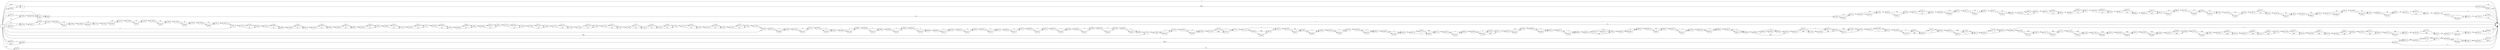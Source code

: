 digraph {
	graph [rankdir=LR]
	node [shape=rectangle]
	2 -> 5560 [label=2559]
	5560 -> 1 [label=40]
	5560 -> 5982 [label=2519]
	5982 -> 1 [label=2519]
	5983 -> 6008 [label=50]
	6008 -> 6129 [label=52]
	6129 -> 6150 [label=50]
	6129 -> 28162 [label=2]
	6150 -> 6218 [label=52]
	6218 -> 6239 [label=50]
	6218 -> 28182 [label=2]
	6239 -> 6285 [label=52]
	6285 -> 6306 [label=50]
	6285 -> 28202 [label=2]
	6306 -> 6315 [label=52]
	6315 -> 6336 [label=50]
	6315 -> 28222 [label=2]
	6336 -> 6339 [label=52]
	6339 -> 6402 [label=50]
	6339 -> 28284 [label=2]
	6402 -> 6417 [label=52]
	6417 -> 6438 [label=50]
	6417 -> 28304 [label=2]
	6438 -> 6447 [label=52]
	6447 -> 6468 [label=50]
	6447 -> 28324 [label=2]
	6468 -> 6534 [label=52]
	6534 -> 6555 [label=50]
	6534 -> 28344 [label=2]
	6555 -> 6561 [label=52]
	6561 -> 6582 [label=50]
	6561 -> 28364 [label=2]
	6582 -> 6666 [label=52]
	6666 -> 6687 [label=50]
	6666 -> 28384 [label=2]
	6687 -> 6738 [label=52]
	6738 -> 6759 [label=50]
	6738 -> 28404 [label=2]
	6759 -> 6867 [label=52]
	6867 -> 6888 [label=50]
	6867 -> 28424 [label=2]
	6888 -> 6897 [label=52]
	6897 -> 6921 [label=50]
	6897 -> 28447 [label=2]
	6921 -> 6948 [label=50]
	6921 -> 28473 [label=2]
	6948 -> 7281 [label=52]
	7281 -> 7308 [label=50]
	7281 -> 28499 [label=2]
	7308 -> 7330 [label=50]
	7308 -> 28520 [label=2]
	7330 -> 7338 [label=52]
	7338 -> 7359 [label=50]
	7338 -> 28540 [label=2]
	7359 -> 7387 [label=52]
	7387 -> 7425 [label=50]
	7387 -> 28577 [label=2]
	7425 -> 7520 [label=52]
	7520 -> 7569 [label=50]
	7520 -> 28625 [label=2]
	7569 -> 7598 [label=52]
	7598 -> 7619 [label=50]
	7598 -> 28645 [label=2]
	7619 -> 7657 [label=52]
	7657 -> 7678 [label=50]
	7657 -> 28665 [label=2]
	7678 -> 7830 [label=52]
	7830 -> 7851 [label=50]
	7830 -> 28685 [label=2]
	7851 -> 8063 [label=52]
	8063 -> 8084 [label=50]
	8063 -> 28705 [label=2]
	8084 -> 8141 [label=52]
	8141 -> 8162 [label=50]
	8141 -> 28725 [label=2]
	8162 -> 8199 [label=52]
	8199 -> 8703 [label=50]
	8199 -> 1 [label=2]
	8703 -> 8724 [label=1]
	8703 -> 18183 [label=49]
	8724 -> 11744 [label=50]
	11744 -> 1 [label=49]
	11744 -> 11963 [label=1]
	11963 -> 1 [label=1]
	11973 -> 12001 [label=82]
	12001 -> 12033 [label=81]
	12001 -> 44265 [label=1]
	12033 -> 12063 [label=82]
	12063 -> 12096 [label=81]
	12063 -> 44297 [label=1]
	12096 -> 12099 [label=82]
	12099 -> 12133 [label=81]
	12099 -> 44330 [label=1]
	12133 -> 12204 [label=82]
	12204 -> 12225 [label=81]
	12204 -> 44350 [label=1]
	12225 -> 12266 [label=82]
	12266 -> 12339 [label=81]
	12266 -> 44422 [label=1]
	12339 -> 12368 [label=82]
	12368 -> 12389 [label=81]
	12368 -> 44442 [label=1]
	12389 -> 12393 [label=82]
	12393 -> 13346 [label=81]
	12393 -> 45394 [label=1]
	13346 -> 13349 [label=82]
	13349 -> 13421 [label=81]
	13349 -> 45465 [label=1]
	13421 -> 13424 [label=82]
	13424 -> 16217 [label=81]
	13424 -> 1 [label=1]
	16217 -> 16274 [label=84]
	16274 -> 16295 [label=81]
	16274 -> 34749 [label=3]
	16295 -> 16412 [label=84]
	16412 -> 16469 [label=81]
	16412 -> 34805 [label=3]
	16469 -> 16490 [label=84]
	16490 -> 16511 [label=81]
	16490 -> 34825 [label=3]
	16511 -> 16520 [label=84]
	16520 -> 16550 [label=81]
	16520 -> 34854 [label=3]
	16550 -> 16586 [label=84]
	16586 -> 16607 [label=81]
	16586 -> 34874 [label=3]
	16607 -> 16616 [label=84]
	16616 -> 16637 [label=81]
	16616 -> 34894 [label=3]
	16637 -> 16695 [label=84]
	16695 -> 16716 [label=81]
	16695 -> 34914 [label=3]
	16716 -> 16736 [label=84]
	16736 -> 16757 [label=81]
	16736 -> 34934 [label=3]
	16757 -> 16766 [label=84]
	16766 -> 16787 [label=81]
	16766 -> 34954 [label=3]
	16787 -> 16805 [label=84]
	16805 -> 16841 [label=81]
	16805 -> 34989 [label=3]
	16841 -> 16883 [label=84]
	16883 -> 16947 [label=81]
	16883 -> 35052 [label=3]
	16947 -> 17015 [label=84]
	17015 -> 17045 [label=81]
	17015 -> 35081 [label=3]
	17045 -> 17069 [label=84]
	17069 -> 17090 [label=81]
	17069 -> 35101 [label=3]
	17090 -> 17207 [label=84]
	17207 -> 17228 [label=81]
	17207 -> 35121 [label=3]
	17228 -> 17249 [label=84]
	17249 -> 17288 [label=81]
	17249 -> 35159 [label=3]
	17288 -> 17292 [label=84]
	17292 -> 17315 [label=81]
	17292 -> 35181 [label=3]
	17315 -> 17330 [label=84]
	17330 -> 17367 [label=81]
	17330 -> 35217 [label=3]
	17367 -> 17481 [label=81]
	17367 -> 35330 [label=3]
	17481 -> 17502 [label=81]
	17481 -> 35350 [label=3]
	17502 -> 17571 [label=84]
	17571 -> 17592 [label=81]
	17571 -> 35370 [label=3]
	17592 -> 17613 [label=84]
	17613 -> 17634 [label=81]
	17613 -> 35390 [label=3]
	17634 -> 17675 [label=84]
	17675 -> 17697 [label=81]
	17675 -> 35411 [label=3]
	17697 -> 17700 [label=84]
	17700 -> 1 [label=81]
	17700 -> 35519 [label=3]
	17945 -> 18158 [label=51]
	18158 -> 5983 [label=49]
	18158 -> 6008 [label=2]
	18183 -> 8724 [label=49]
	24586 -> 2 [label=40]
	28112 -> 17945 [label=2]
	28162 -> 6150 [label=2]
	28182 -> 6239 [label=2]
	28202 -> 6306 [label=2]
	28222 -> 6336 [label=2]
	28284 -> 6402 [label=2]
	28304 -> 6438 [label=2]
	28324 -> 6468 [label=2]
	28344 -> 6555 [label=2]
	28364 -> 6582 [label=2]
	28384 -> 6687 [label=2]
	28404 -> 6759 [label=2]
	28424 -> 6888 [label=2]
	28447 -> 6921 [label=2]
	28473 -> 6948 [label=2]
	28499 -> 7308 [label=2]
	28520 -> 7330 [label=2]
	28540 -> 7359 [label=2]
	28577 -> 7425 [label=2]
	28625 -> 7569 [label=2]
	28645 -> 7619 [label=2]
	28665 -> 7678 [label=2]
	28685 -> 7851 [label=2]
	28705 -> 8084 [label=2]
	28725 -> 8162 [label=2]
	28745 -> 29256 [label=36575]
	29256 -> 29277 [label=2]
	29256 -> 50476 [label=36573]
	29277 -> 29569 [label=36575]
	29569 -> 29597 [label=2]
	29569 -> 50496 [label=36573]
	29597 -> 29940 [label=36575]
	29940 -> 1 [label=36573]
	29940 -> 34725 [label=2]
	34725 -> 1 [label=2]
	34749 -> 16295 [label=3]
	34805 -> 16469 [label=3]
	34825 -> 16511 [label=3]
	34854 -> 16550 [label=3]
	34874 -> 16607 [label=3]
	34894 -> 16637 [label=3]
	34914 -> 16716 [label=3]
	34934 -> 16757 [label=3]
	34954 -> 16787 [label=3]
	34989 -> 16841 [label=3]
	35052 -> 16947 [label=3]
	35081 -> 17045 [label=3]
	35101 -> 17090 [label=3]
	35121 -> 17228 [label=3]
	35159 -> 17288 [label=3]
	35181 -> 17315 [label=3]
	35217 -> 17367 [label=3]
	35330 -> 17481 [label=3]
	35350 -> 17502 [label=3]
	35370 -> 17592 [label=3]
	35390 -> 17634 [label=3]
	35411 -> 17697 [label=3]
	35519 -> 35573 [label=4]
	35573 -> 35594 [label=3]
	35573 -> 62096 [label=1]
	35594 -> 35730 [label=4]
	35730 -> 35751 [label=3]
	35730 -> 62116 [label=1]
	35751 -> 35816 [label=4]
	35816 -> 35837 [label=3]
	35816 -> 62136 [label=1]
	35837 -> 35864 [label=4]
	35864 -> 35885 [label=3]
	35864 -> 62156 [label=1]
	35885 -> 35909 [label=4]
	35909 -> 35945 [label=3]
	35909 -> 62191 [label=1]
	35945 -> 35958 [label=4]
	35958 -> 35984 [label=3]
	35958 -> 62216 [label=1]
	35984 -> 36035 [label=4]
	36035 -> 36056 [label=3]
	36035 -> 62236 [label=1]
	36056 -> 36068 [label=4]
	36068 -> 36104 [label=3]
	36068 -> 62271 [label=1]
	36104 -> 36161 [label=4]
	36161 -> 36182 [label=3]
	36161 -> 62291 [label=1]
	36182 -> 36251 [label=4]
	36251 -> 36278 [label=3]
	36251 -> 62317 [label=1]
	36278 -> 36340 [label=4]
	36340 -> 36371 [label=3]
	36340 -> 62347 [label=1]
	36371 -> 36380 [label=4]
	36380 -> 36410 [label=3]
	36380 -> 62376 [label=1]
	36410 -> 36542 [label=4]
	36542 -> 36563 [label=3]
	36542 -> 62396 [label=1]
	36563 -> 36648 [label=4]
	36648 -> 36669 [label=3]
	36648 -> 62416 [label=1]
	36669 -> 36759 [label=4]
	36759 -> 36790 [label=3]
	36759 -> 62446 [label=1]
	36790 -> 36841 [label=4]
	36841 -> 36862 [label=3]
	36841 -> 62466 [label=1]
	36862 -> 37141 [label=4]
	37141 -> 37298 [label=313]
	37298 -> 37319 [label=4]
	37298 -> 50516 [label=309]
	37319 -> 37461 [label=313]
	37461 -> 37482 [label=3]
	37461 -> 50536 [label=310]
	37482 -> 37703 [label=313]
	37703 -> 37733 [label=4]
	37703 -> 37754 [label=309]
	37733 -> 37754 [label=3]
	37733 -> 37757 [label=1]
	37754 -> 37757 [label=312]
	37757 -> 37773 [label=313]
	37773 -> 37807 [label=3]
	37773 -> 50598 [label=310]
	37807 -> 37818 [label=313]
	37818 -> 37848 [label=312]
	37818 -> 62537 [label=1]
	37848 -> 37869 [label=4]
	37848 -> 50639 [label=309]
	37869 -> 37902 [label=313]
	37902 -> 37923 [label=4]
	37902 -> 50659 [label=309]
	37923 -> 37980 [label=313]
	37980 -> 38001 [label=4]
	37980 -> 50679 [label=309]
	38001 -> 38004 [label=313]
	38004 -> 38034 [label=4]
	38004 -> 50708 [label=309]
	38034 -> 38073 [label=313]
	38073 -> 38076 [label=312]
	38073 -> 38094 [label=1]
	38076 -> 38094 [label=3]
	38076 -> 38112 [label=309]
	38094 -> 38112 [label=4]
	38112 -> 38187 [label=313]
	38187 -> 38229 [label=4]
	38187 -> 50784 [label=309]
	38229 -> 38239 [label=313]
	38239 -> 38260 [label=3]
	38239 -> 50786 [label=310]
	38260 -> 38271 [label=4]
	38271 -> 38319 [label=313]
	38319 -> 38340 [label=312]
	38319 -> 62595 [label=1]
	38340 -> 38360 [label=313]
	38360 -> 38381 [label=4]
	38360 -> 50835 [label=309]
	38381 -> 38427 [label=313]
	38427 -> 38448 [label=4]
	38427 -> 50855 [label=309]
	38448 -> 38511 [label=313]
	38511 -> 38513 [label=4]
	38511 -> 38534 [label=309]
	38513 -> 38534 [label=3]
	38513 -> 62615 [label=1]
	38534 -> 38615 [label=313]
	38615 -> 38636 [label=4]
	38615 -> 50897 [label=309]
	38636 -> 38643 [label=313]
	38643 -> 38664 [label=312]
	38643 -> 62635 [label=1]
	38664 -> 38737 [label=313]
	38737 -> 38758 [label=4]
	38737 -> 50917 [label=309]
	38758 -> 38873 [label=313]
	38873 -> 38894 [label=4]
	38873 -> 50937 [label=309]
	38894 -> 38915 [label=313]
	38915 -> 38936 [label=4]
	38915 -> 50957 [label=309]
	38936 -> 39038 [label=313]
	39038 -> 39083 [label=4]
	39038 -> 39140 [label=309]
	39083 -> 39104 [label=3]
	39083 -> 62655 [label=1]
	39104 -> 39140 [label=4]
	39140 -> 39161 [label=313]
	39161 -> 39167 [label=4]
	39161 -> 51079 [label=309]
	39167 -> 39212 [label=3]
	39167 -> 51079 [label=1]
	39212 -> 39221 [label=4]
	39221 -> 39224 [label=4]
	39221 -> 51138 [label=309]
	39224 -> 39245 [label=3]
	39224 -> 51138 [label=1]
	39245 -> 39254 [label=313]
	39254 -> 39275 [label=3]
	39254 -> 51160 [label=310]
	39275 -> 39293 [label=313]
	39293 -> 39314 [label=3]
	39293 -> 51175 [label=310]
	39314 -> 39329 [label=4]
	39329 -> 39350 [label=3]
	39329 -> 51215 [label=310]
	39350 -> 39614 [label=313]
	39614 -> 39631 [label=4]
	39614 -> 51236 [label=309]
	39631 -> 39652 [label=3]
	39631 -> 51236 [label=1]
	39652 -> 39785 [label=313]
	39785 -> 39812 [label=4]
	39785 -> 51278 [label=309]
	39812 -> 39904 [label=313]
	39904 -> 1 [label=3]
	39904 -> 51366 [label=310]
	44234 -> 11973 [label=1]
	44265 -> 12033 [label=1]
	44297 -> 12096 [label=1]
	44330 -> 12133 [label=1]
	44350 -> 12225 [label=1]
	44422 -> 12339 [label=1]
	44442 -> 12389 [label=1]
	45394 -> 13346 [label=1]
	45465 -> 13421 [label=1]
	45665 -> 50045 [label=36577]
	50045 -> 1 [label=4]
	50045 -> 28745 [label=36573]
	50476 -> 29277 [label=36573]
	50496 -> 29597 [label=36573]
	50516 -> 37319 [label=309]
	50536 -> 37482 [label=310]
	50598 -> 50619 [label=309]
	50598 -> 62508 [label=1]
	50619 -> 37807 [label=310]
	50639 -> 37869 [label=309]
	50659 -> 37923 [label=309]
	50679 -> 38001 [label=309]
	50708 -> 38034 [label=309]
	50784 -> 38229 [label=309]
	50786 -> 38271 [label=309]
	50786 -> 38260 [label=1]
	50835 -> 38381 [label=309]
	50855 -> 38448 [label=309]
	50897 -> 38636 [label=309]
	50917 -> 38758 [label=309]
	50937 -> 38894 [label=309]
	50957 -> 38936 [label=309]
	51079 -> 51088 [label=310]
	51088 -> 39221 [label=309]
	51088 -> 39212 [label=1]
	51138 -> 39245 [label=310]
	51160 -> 39275 [label=310]
	51175 -> 39329 [label=309]
	51175 -> 39314 [label=1]
	51215 -> 39350 [label=310]
	51236 -> 39652 [label=310]
	51278 -> 39812 [label=309]
	51366 -> 51387 [label=309]
	51366 -> 62734 [label=1]
	51387 -> 51417 [label=310]
	51417 -> 51477 [label=309]
	51417 -> 62793 [label=1]
	51477 -> 51492 [label=310]
	51492 -> 51524 [label=309]
	51492 -> 62824 [label=1]
	51524 -> 51798 [label=310]
	51798 -> 51821 [label=309]
	51798 -> 62846 [label=1]
	51821 -> 51836 [label=310]
	51836 -> 51857 [label=309]
	51836 -> 62866 [label=1]
	51857 -> 51887 [label=310]
	51887 -> 51908 [label=309]
	51887 -> 62886 [label=1]
	51908 -> 51947 [label=310]
	51947 -> 51968 [label=309]
	51947 -> 62906 [label=1]
	51968 -> 51975 [label=310]
	51975 -> 52000 [label=309]
	51975 -> 62930 [label=1]
	52000 -> 52061 [label=310]
	52061 -> 52091 [label=309]
	52061 -> 62959 [label=1]
	52091 -> 52097 [label=310]
	52097 -> 52121 [label=309]
	52097 -> 62982 [label=1]
	52121 -> 52142 [label=309]
	52121 -> 63002 [label=1]
	52142 -> 52198 [label=310]
	52198 -> 52244 [label=309]
	52198 -> 63047 [label=1]
	52244 -> 52258 [label=310]
	52258 -> 52279 [label=309]
	52258 -> 63067 [label=1]
	52279 -> 52361 [label=310]
	52361 -> 52382 [label=309]
	52361 -> 63087 [label=1]
	52382 -> 52467 [label=310]
	52467 -> 52494 [label=309]
	52467 -> 63113 [label=1]
	52494 -> 52527 [label=310]
	52527 -> 52551 [label=309]
	52527 -> 63136 [label=1]
	52551 -> 52578 [label=310]
	52578 -> 52617 [label=309]
	52578 -> 63174 [label=1]
	52617 -> 52829 [label=310]
	52829 -> 52850 [label=309]
	52829 -> 63194 [label=1]
	52850 -> 52874 [label=310]
	52874 -> 1 [label=1]
	52874 -> 54495 [label=309]
	54495 -> 1 [label=309]
	56095 -> 45665 [label=4]
	62076 -> 1 [label=725]
	62096 -> 35594 [label=1]
	62116 -> 35751 [label=1]
	62136 -> 35837 [label=1]
	62156 -> 35885 [label=1]
	62191 -> 35945 [label=1]
	62216 -> 35984 [label=1]
	62236 -> 36056 [label=1]
	62271 -> 36104 [label=1]
	62291 -> 36182 [label=1]
	62317 -> 36278 [label=1]
	62347 -> 36371 [label=1]
	62376 -> 36410 [label=1]
	62396 -> 36563 [label=1]
	62416 -> 36669 [label=1]
	62446 -> 36790 [label=1]
	62466 -> 36862 [label=1]
	62508 -> 50619 [label=1]
	62537 -> 37848 [label=1]
	62595 -> 38340 [label=1]
	62615 -> 38534 [label=1]
	62635 -> 38664 [label=1]
	62655 -> 39104 [label=1]
	62734 -> 51387 [label=1]
	62793 -> 51477 [label=1]
	62824 -> 51524 [label=1]
	62846 -> 51821 [label=1]
	62866 -> 51857 [label=1]
	62886 -> 51908 [label=1]
	62906 -> 51968 [label=1]
	62930 -> 52000 [label=1]
	62959 -> 52091 [label=1]
	62982 -> 52121 [label=1]
	63002 -> 52142 [label=1]
	63047 -> 52244 [label=1]
	63067 -> 52279 [label=1]
	63087 -> 52382 [label=1]
	63113 -> 52494 [label=1]
	63136 -> 52551 [label=1]
	63174 -> 52617 [label=1]
	63194 -> 52850 [label=1]
	0 -> 2 [label=2519]
	0 -> 5983 [label=1]
	0 -> 17945 [label=49]
	0 -> 28745 [label=2]
	0 -> 45665 [label=36573]
	0 -> 37141 [label=309]
	0 -> 35519 [label=1]
	0 -> 11973 [label=81]
	0 -> 1 [label=1]
	0 -> 24586 [label=40]
	0 -> 28112 [label=2]
	0 -> 16217 [label=3]
	0 -> 44234 [label=1]
	0 -> 56095 [label=4]
	0 -> 62076 [label=725]
}
